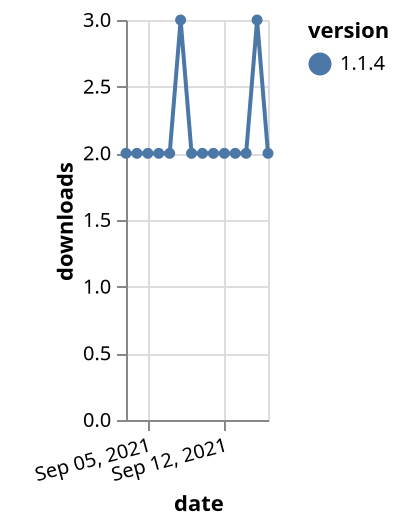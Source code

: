{"$schema": "https://vega.github.io/schema/vega-lite/v5.json", "description": "A simple bar chart with embedded data.", "data": {"values": [{"date": "2021-09-03", "total": 2372, "delta": 2, "version": "1.1.4"}, {"date": "2021-09-04", "total": 2374, "delta": 2, "version": "1.1.4"}, {"date": "2021-09-05", "total": 2376, "delta": 2, "version": "1.1.4"}, {"date": "2021-09-06", "total": 2378, "delta": 2, "version": "1.1.4"}, {"date": "2021-09-07", "total": 2380, "delta": 2, "version": "1.1.4"}, {"date": "2021-09-08", "total": 2383, "delta": 3, "version": "1.1.4"}, {"date": "2021-09-09", "total": 2385, "delta": 2, "version": "1.1.4"}, {"date": "2021-09-10", "total": 2387, "delta": 2, "version": "1.1.4"}, {"date": "2021-09-11", "total": 2389, "delta": 2, "version": "1.1.4"}, {"date": "2021-09-12", "total": 2391, "delta": 2, "version": "1.1.4"}, {"date": "2021-09-13", "total": 2393, "delta": 2, "version": "1.1.4"}, {"date": "2021-09-14", "total": 2395, "delta": 2, "version": "1.1.4"}, {"date": "2021-09-15", "total": 2398, "delta": 3, "version": "1.1.4"}, {"date": "2021-09-16", "total": 2400, "delta": 2, "version": "1.1.4"}]}, "width": "container", "mark": {"type": "line", "point": {"filled": true}}, "encoding": {"x": {"field": "date", "type": "temporal", "timeUnit": "yearmonthdate", "title": "date", "axis": {"labelAngle": -15}}, "y": {"field": "delta", "type": "quantitative", "title": "downloads"}, "color": {"field": "version", "type": "nominal"}, "tooltip": {"field": "delta"}}}